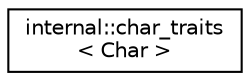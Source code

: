 digraph "Graphical Class Hierarchy"
{
  edge [fontname="Helvetica",fontsize="10",labelfontname="Helvetica",labelfontsize="10"];
  node [fontname="Helvetica",fontsize="10",shape=record];
  rankdir="LR";
  Node1 [label="internal::char_traits\l\< Char \>",height=0.2,width=0.4,color="black", fillcolor="white", style="filled",URL="$structinternal_1_1char__traits.html"];
}
